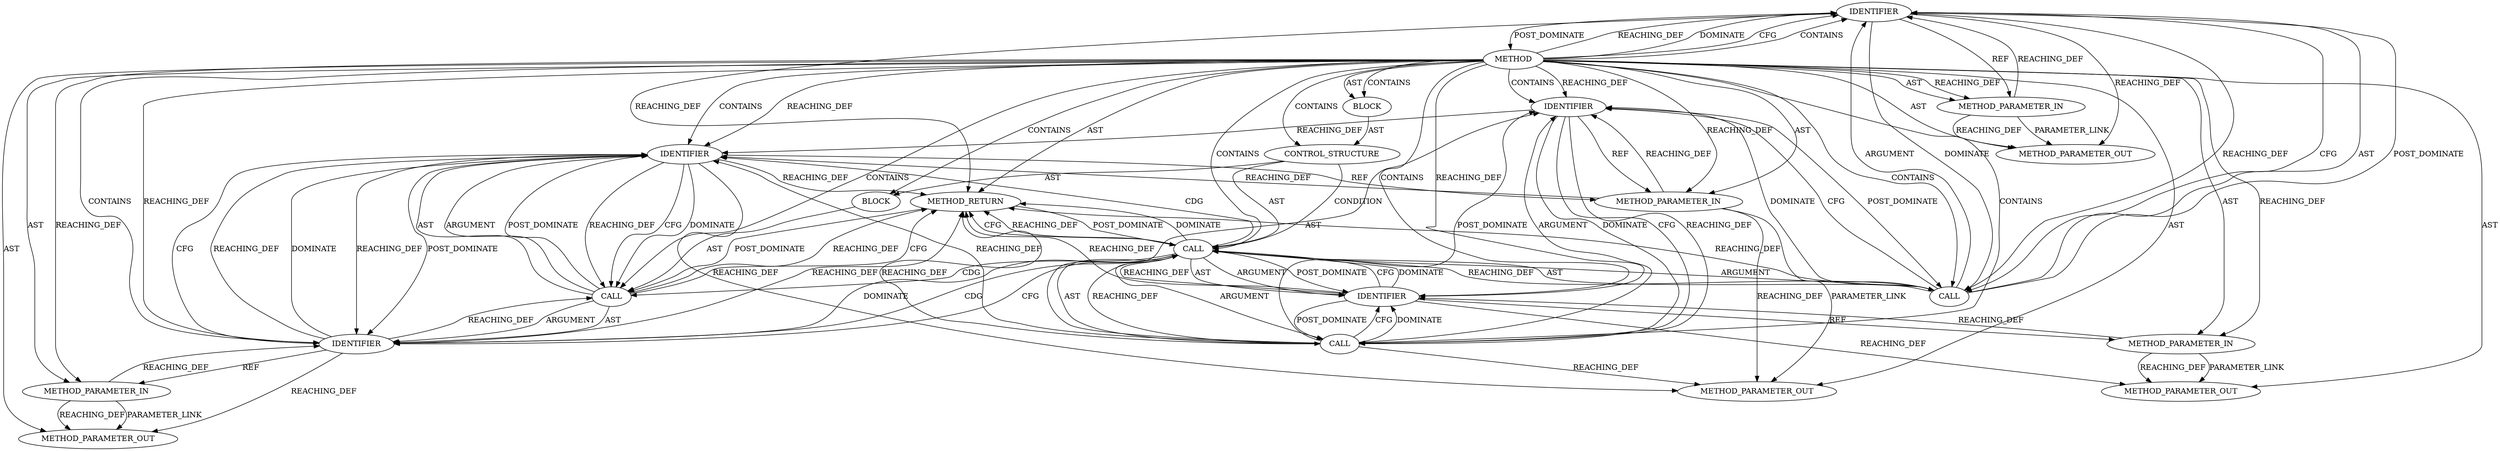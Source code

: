 digraph {
  2036 [label=IDENTIFIER ORDER=1 ARGUMENT_INDEX=1 CODE="net" COLUMN_NUMBER=37 LINE_NUMBER=853 TYPE_FULL_NAME="net*" NAME="net"]
  2027 [label=METHOD COLUMN_NUMBER=1 LINE_NUMBER=850 COLUMN_NUMBER_END=1 IS_EXTERNAL=false SIGNATURE="void tipc_skb_reject (net*,int,sk_buff*,sk_buff_head*)" NAME="tipc_skb_reject" AST_PARENT_TYPE="TYPE_DECL" AST_PARENT_FULL_NAME="file_code_old-97bf6f81-tipc_buf_append-145.c:<global>" ORDER=21 CODE="void tipc_skb_reject(struct net *net, int err, struct sk_buff *skb,
		     struct sk_buff_head *xmitq)
{
	if (tipc_msg_reverse(tipc_own_addr(net), &skb, err))
		__skb_queue_tail(xmitq, skb);
}" FULL_NAME="tipc_skb_reject" LINE_NUMBER_END=855 FILENAME="file_code_old-97bf6f81-tipc_buf_append-145.c"]
  2038 [label=IDENTIFIER ORDER=1 ARGUMENT_INDEX=1 CODE="skb" COLUMN_NUMBER=44 LINE_NUMBER=853 TYPE_FULL_NAME="sk_buff*" NAME="skb"]
  2039 [label=IDENTIFIER ORDER=3 ARGUMENT_INDEX=3 CODE="err" COLUMN_NUMBER=49 LINE_NUMBER=853 TYPE_FULL_NAME="int" NAME="err"]
  2044 [label=METHOD_RETURN ORDER=6 CODE="RET" COLUMN_NUMBER=1 LINE_NUMBER=850 TYPE_FULL_NAME="void" EVALUATION_STRATEGY="BY_VALUE"]
  2029 [label=METHOD_PARAMETER_IN ORDER=2 CODE="int err" IS_VARIADIC=false COLUMN_NUMBER=39 LINE_NUMBER=850 TYPE_FULL_NAME="int" EVALUATION_STRATEGY="BY_VALUE" INDEX=2 NAME="err"]
  2771 [label=METHOD_PARAMETER_OUT ORDER=3 CODE="struct sk_buff *skb" IS_VARIADIC=false COLUMN_NUMBER=48 LINE_NUMBER=850 TYPE_FULL_NAME="sk_buff*" EVALUATION_STRATEGY="BY_VALUE" INDEX=3 NAME="skb"]
  2043 [label=IDENTIFIER ORDER=2 ARGUMENT_INDEX=2 CODE="skb" COLUMN_NUMBER=27 LINE_NUMBER=854 TYPE_FULL_NAME="sk_buff*" NAME="skb"]
  2769 [label=METHOD_PARAMETER_OUT ORDER=1 CODE="struct net *net" IS_VARIADIC=false COLUMN_NUMBER=22 LINE_NUMBER=850 TYPE_FULL_NAME="net*" EVALUATION_STRATEGY="BY_VALUE" INDEX=1 NAME="net"]
  2035 [label=CALL ORDER=1 ARGUMENT_INDEX=1 CODE="tipc_own_addr(net)" COLUMN_NUMBER=23 METHOD_FULL_NAME="tipc_own_addr" LINE_NUMBER=853 TYPE_FULL_NAME="<empty>" DISPATCH_TYPE="STATIC_DISPATCH" SIGNATURE="" NAME="tipc_own_addr"]
  2031 [label=METHOD_PARAMETER_IN ORDER=4 CODE="struct sk_buff_head *xmitq" IS_VARIADIC=false COLUMN_NUMBER=8 LINE_NUMBER=851 TYPE_FULL_NAME="sk_buff_head*" EVALUATION_STRATEGY="BY_VALUE" INDEX=4 NAME="xmitq"]
  2037 [label=CALL ORDER=2 ARGUMENT_INDEX=2 CODE="&skb" COLUMN_NUMBER=43 METHOD_FULL_NAME="<operator>.addressOf" LINE_NUMBER=853 TYPE_FULL_NAME="<empty>" DISPATCH_TYPE="STATIC_DISPATCH" SIGNATURE="" NAME="<operator>.addressOf"]
  2034 [label=CALL ORDER=1 ARGUMENT_INDEX=-1 CODE="tipc_msg_reverse(tipc_own_addr(net), &skb, err)" COLUMN_NUMBER=6 METHOD_FULL_NAME="tipc_msg_reverse" LINE_NUMBER=853 TYPE_FULL_NAME="<empty>" DISPATCH_TYPE="STATIC_DISPATCH" SIGNATURE="" NAME="tipc_msg_reverse"]
  2042 [label=IDENTIFIER ORDER=1 ARGUMENT_INDEX=1 CODE="xmitq" COLUMN_NUMBER=20 LINE_NUMBER=854 TYPE_FULL_NAME="sk_buff_head*" NAME="xmitq"]
  2040 [label=BLOCK ORDER=2 ARGUMENT_INDEX=-1 CODE="<empty>" COLUMN_NUMBER=3 LINE_NUMBER=854 TYPE_FULL_NAME="void"]
  2032 [label=BLOCK ORDER=5 ARGUMENT_INDEX=-1 CODE="{
	if (tipc_msg_reverse(tipc_own_addr(net), &skb, err))
		__skb_queue_tail(xmitq, skb);
}" COLUMN_NUMBER=1 LINE_NUMBER=852 TYPE_FULL_NAME="void"]
  2033 [label=CONTROL_STRUCTURE CONTROL_STRUCTURE_TYPE="IF" ORDER=1 PARSER_TYPE_NAME="CASTIfStatement" ARGUMENT_INDEX=-1 CODE="if (tipc_msg_reverse(tipc_own_addr(net), &skb, err))" COLUMN_NUMBER=2 LINE_NUMBER=853]
  2770 [label=METHOD_PARAMETER_OUT ORDER=2 CODE="int err" IS_VARIADIC=false COLUMN_NUMBER=39 LINE_NUMBER=850 TYPE_FULL_NAME="int" EVALUATION_STRATEGY="BY_VALUE" INDEX=2 NAME="err"]
  2030 [label=METHOD_PARAMETER_IN ORDER=3 CODE="struct sk_buff *skb" IS_VARIADIC=false COLUMN_NUMBER=48 LINE_NUMBER=850 TYPE_FULL_NAME="sk_buff*" EVALUATION_STRATEGY="BY_VALUE" INDEX=3 NAME="skb"]
  2772 [label=METHOD_PARAMETER_OUT ORDER=4 CODE="struct sk_buff_head *xmitq" IS_VARIADIC=false COLUMN_NUMBER=8 LINE_NUMBER=851 TYPE_FULL_NAME="sk_buff_head*" EVALUATION_STRATEGY="BY_VALUE" INDEX=4 NAME="xmitq"]
  2041 [label=CALL ORDER=1 ARGUMENT_INDEX=1 CODE="__skb_queue_tail(xmitq, skb)" COLUMN_NUMBER=3 METHOD_FULL_NAME="__skb_queue_tail" LINE_NUMBER=854 TYPE_FULL_NAME="<empty>" DISPATCH_TYPE="STATIC_DISPATCH" SIGNATURE="" NAME="__skb_queue_tail"]
  2028 [label=METHOD_PARAMETER_IN ORDER=1 CODE="struct net *net" IS_VARIADIC=false COLUMN_NUMBER=22 LINE_NUMBER=850 TYPE_FULL_NAME="net*" EVALUATION_STRATEGY="BY_VALUE" INDEX=1 NAME="net"]
  2028 -> 2769 [label=REACHING_DEF VARIABLE="net"]
  2042 -> 2043 [label=CFG ]
  2039 -> 2770 [label=REACHING_DEF VARIABLE="err"]
  2027 -> 2031 [label=REACHING_DEF VARIABLE=""]
  2040 -> 2041 [label=AST ]
  2042 -> 2043 [label=REACHING_DEF VARIABLE="xmitq"]
  2041 -> 2043 [label=AST ]
  2043 -> 2041 [label=CFG ]
  2033 -> 2034 [label=AST ]
  2034 -> 2042 [label=CDG ]
  2027 -> 2031 [label=AST ]
  2027 -> 2038 [label=REACHING_DEF VARIABLE=""]
  2029 -> 2770 [label=PARAMETER_LINK ]
  2043 -> 2042 [label=REACHING_DEF VARIABLE="skb"]
  2027 -> 2770 [label=AST ]
  2034 -> 2041 [label=CDG ]
  2035 -> 2044 [label=REACHING_DEF VARIABLE="tipc_own_addr(net)"]
  2027 -> 2043 [label=CONTAINS ]
  2033 -> 2034 [label=CONDITION ]
  2039 -> 2034 [label=CFG ]
  2030 -> 2043 [label=REACHING_DEF VARIABLE="skb"]
  2027 -> 2042 [label=REACHING_DEF VARIABLE=""]
  2027 -> 2037 [label=CONTAINS ]
  2034 -> 2039 [label=AST ]
  2035 -> 2038 [label=DOMINATE ]
  2036 -> 2769 [label=REACHING_DEF VARIABLE="net"]
  2034 -> 2035 [label=ARGUMENT ]
  2044 -> 2034 [label=POST_DOMINATE ]
  2033 -> 2040 [label=AST ]
  2034 -> 2037 [label=AST ]
  2027 -> 2032 [label=CONTAINS ]
  2039 -> 2029 [label=REF ]
  2038 -> 2037 [label=DOMINATE ]
  2027 -> 2044 [label=AST ]
  2037 -> 2039 [label=CFG ]
  2036 -> 2035 [label=DOMINATE ]
  2043 -> 2042 [label=POST_DOMINATE ]
  2027 -> 2036 [label=REACHING_DEF VARIABLE=""]
  2027 -> 2039 [label=REACHING_DEF VARIABLE=""]
  2034 -> 2039 [label=ARGUMENT ]
  2041 -> 2043 [label=ARGUMENT ]
  2035 -> 2036 [label=AST ]
  2041 -> 2044 [label=REACHING_DEF VARIABLE="__skb_queue_tail(xmitq, skb)"]
  2027 -> 2042 [label=CONTAINS ]
  2027 -> 2041 [label=CONTAINS ]
  2030 -> 2038 [label=REACHING_DEF VARIABLE="skb"]
  2036 -> 2028 [label=REF ]
  2027 -> 2036 [label=DOMINATE ]
  2034 -> 2037 [label=ARGUMENT ]
  2036 -> 2035 [label=REACHING_DEF VARIABLE="net"]
  2042 -> 2772 [label=REACHING_DEF VARIABLE="xmitq"]
  2043 -> 2771 [label=REACHING_DEF VARIABLE="skb"]
  2027 -> 2034 [label=CONTAINS ]
  2027 -> 2769 [label=AST ]
  2042 -> 2031 [label=REF ]
  2037 -> 2034 [label=REACHING_DEF VARIABLE="&skb"]
  2036 -> 2027 [label=POST_DOMINATE ]
  2044 -> 2041 [label=POST_DOMINATE ]
  2030 -> 2771 [label=REACHING_DEF VARIABLE="skb"]
  2038 -> 2037 [label=CFG ]
  2027 -> 2043 [label=REACHING_DEF VARIABLE=""]
  2034 -> 2044 [label=DOMINATE ]
  2041 -> 2043 [label=POST_DOMINATE ]
  2027 -> 2030 [label=AST ]
  2043 -> 2041 [label=DOMINATE ]
  2034 -> 2042 [label=CFG ]
  2041 -> 2044 [label=CFG ]
  2043 -> 2030 [label=REF ]
  2039 -> 2044 [label=REACHING_DEF VARIABLE="err"]
  2027 -> 2772 [label=AST ]
  2031 -> 2772 [label=REACHING_DEF VARIABLE="xmitq"]
  2036 -> 2035 [label=CFG ]
  2037 -> 2043 [label=REACHING_DEF VARIABLE="&skb"]
  2042 -> 2041 [label=REACHING_DEF VARIABLE="xmitq"]
  2029 -> 2039 [label=REACHING_DEF VARIABLE="err"]
  2028 -> 2769 [label=PARAMETER_LINK ]
  2034 -> 2044 [label=CFG ]
  2027 -> 2030 [label=REACHING_DEF VARIABLE=""]
  2041 -> 2042 [label=AST ]
  2029 -> 2770 [label=REACHING_DEF VARIABLE="err"]
  2039 -> 2034 [label=DOMINATE ]
  2027 -> 2036 [label=CFG ]
  2042 -> 2044 [label=REACHING_DEF VARIABLE="xmitq"]
  2037 -> 2039 [label=DOMINATE ]
  2039 -> 2037 [label=POST_DOMINATE ]
  2030 -> 2771 [label=PARAMETER_LINK ]
  2036 -> 2044 [label=REACHING_DEF VARIABLE="net"]
  2028 -> 2036 [label=REACHING_DEF VARIABLE="net"]
  2031 -> 2042 [label=REACHING_DEF VARIABLE="xmitq"]
  2027 -> 2771 [label=AST ]
  2027 -> 2029 [label=AST ]
  2038 -> 2030 [label=REF ]
  2027 -> 2033 [label=CONTAINS ]
  2032 -> 2033 [label=AST ]
  2027 -> 2038 [label=CONTAINS ]
  2037 -> 2038 [label=AST ]
  2035 -> 2036 [label=POST_DOMINATE ]
  2027 -> 2029 [label=REACHING_DEF VARIABLE=""]
  2035 -> 2036 [label=ARGUMENT ]
  2034 -> 2035 [label=AST ]
  2027 -> 2040 [label=CONTAINS ]
  2027 -> 2028 [label=AST ]
  2034 -> 2043 [label=CDG ]
  2027 -> 2028 [label=REACHING_DEF VARIABLE=""]
  2034 -> 2044 [label=REACHING_DEF VARIABLE="tipc_msg_reverse(tipc_own_addr(net), &skb, err)"]
  2035 -> 2034 [label=REACHING_DEF VARIABLE="tipc_own_addr(net)"]
  2031 -> 2772 [label=PARAMETER_LINK ]
  2034 -> 2042 [label=DOMINATE ]
  2038 -> 2035 [label=POST_DOMINATE ]
  2027 -> 2032 [label=AST ]
  2043 -> 2044 [label=REACHING_DEF VARIABLE="skb"]
  2027 -> 2035 [label=CONTAINS ]
  2038 -> 2037 [label=REACHING_DEF VARIABLE="skb"]
  2038 -> 2043 [label=REACHING_DEF VARIABLE="skb"]
  2037 -> 2044 [label=REACHING_DEF VARIABLE="&skb"]
  2037 -> 2771 [label=REACHING_DEF VARIABLE="&skb"]
  2043 -> 2041 [label=REACHING_DEF VARIABLE="skb"]
  2042 -> 2043 [label=DOMINATE ]
  2037 -> 2038 [label=POST_DOMINATE ]
  2037 -> 2038 [label=ARGUMENT ]
  2039 -> 2034 [label=REACHING_DEF VARIABLE="err"]
  2041 -> 2042 [label=ARGUMENT ]
  2027 -> 2039 [label=CONTAINS ]
  2027 -> 2036 [label=CONTAINS ]
  2035 -> 2038 [label=CFG ]
  2034 -> 2039 [label=POST_DOMINATE ]
}
